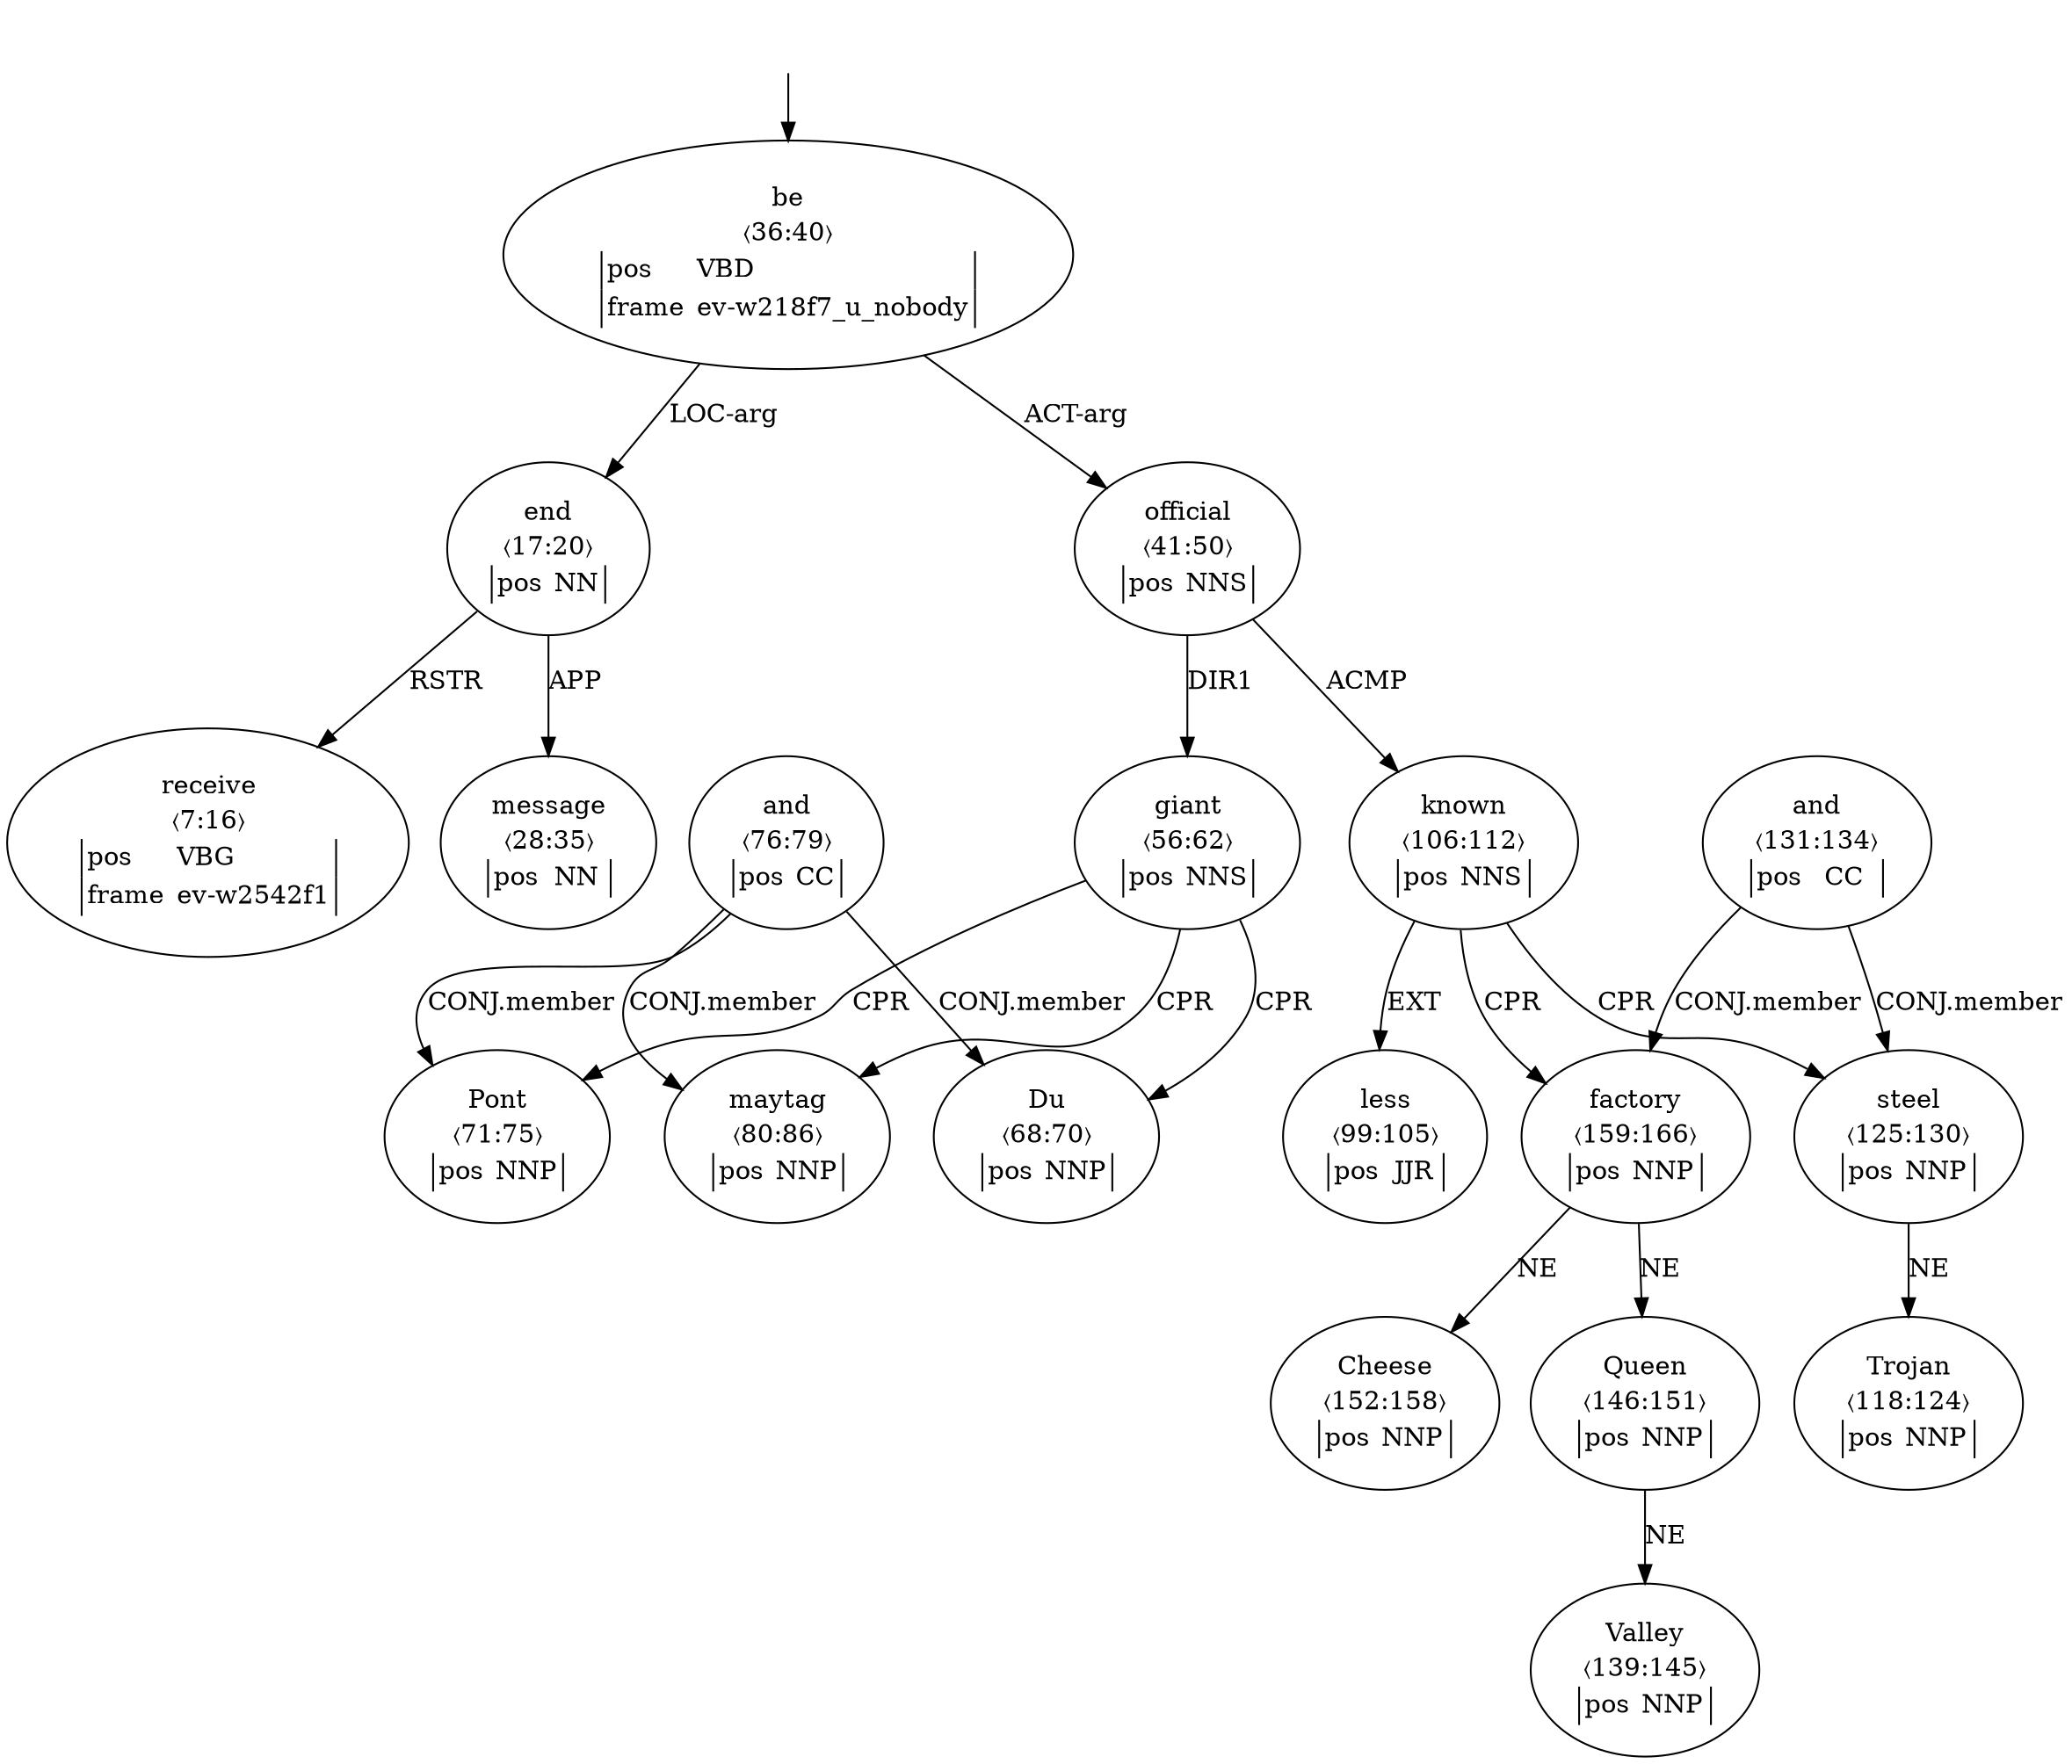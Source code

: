 digraph "20010006" {
  top [ style=invis ];
  top -> 7;
  2 [ label=<<table align="center" border="0" cellspacing="0"><tr><td colspan="2">receive</td></tr><tr><td colspan="2">〈7:16〉</td></tr><tr><td sides="l" border="1" align="left">pos</td><td sides="r" border="1" align="left">VBG</td></tr><tr><td sides="l" border="1" align="left">frame</td><td sides="r" border="1" align="left">ev-w2542f1</td></tr></table>> ];
  3 [ label=<<table align="center" border="0" cellspacing="0"><tr><td colspan="2">end</td></tr><tr><td colspan="2">〈17:20〉</td></tr><tr><td sides="l" border="1" align="left">pos</td><td sides="r" border="1" align="left">NN</td></tr></table>> ];
  6 [ label=<<table align="center" border="0" cellspacing="0"><tr><td colspan="2">message</td></tr><tr><td colspan="2">〈28:35〉</td></tr><tr><td sides="l" border="1" align="left">pos</td><td sides="r" border="1" align="left">NN</td></tr></table>> ];
  7 [ label=<<table align="center" border="0" cellspacing="0"><tr><td colspan="2">be</td></tr><tr><td colspan="2">〈36:40〉</td></tr><tr><td sides="l" border="1" align="left">pos</td><td sides="r" border="1" align="left">VBD</td></tr><tr><td sides="l" border="1" align="left">frame</td><td sides="r" border="1" align="left">ev-w218f7_u_nobody</td></tr></table>> ];
  8 [ label=<<table align="center" border="0" cellspacing="0"><tr><td colspan="2">official</td></tr><tr><td colspan="2">〈41:50〉</td></tr><tr><td sides="l" border="1" align="left">pos</td><td sides="r" border="1" align="left">NNS</td></tr></table>> ];
  10 [ label=<<table align="center" border="0" cellspacing="0"><tr><td colspan="2">giant</td></tr><tr><td colspan="2">〈56:62〉</td></tr><tr><td sides="l" border="1" align="left">pos</td><td sides="r" border="1" align="left">NNS</td></tr></table>> ];
  12 [ label=<<table align="center" border="0" cellspacing="0"><tr><td colspan="2">Du</td></tr><tr><td colspan="2">〈68:70〉</td></tr><tr><td sides="l" border="1" align="left">pos</td><td sides="r" border="1" align="left">NNP</td></tr></table>> ];
  13 [ label=<<table align="center" border="0" cellspacing="0"><tr><td colspan="2">Pont</td></tr><tr><td colspan="2">〈71:75〉</td></tr><tr><td sides="l" border="1" align="left">pos</td><td sides="r" border="1" align="left">NNP</td></tr></table>> ];
  14 [ label=<<table align="center" border="0" cellspacing="0"><tr><td colspan="2">and</td></tr><tr><td colspan="2">〈76:79〉</td></tr><tr><td sides="l" border="1" align="left">pos</td><td sides="r" border="1" align="left">CC</td></tr></table>> ];
  15 [ label=<<table align="center" border="0" cellspacing="0"><tr><td colspan="2">maytag</td></tr><tr><td colspan="2">〈80:86〉</td></tr><tr><td sides="l" border="1" align="left">pos</td><td sides="r" border="1" align="left">NNP</td></tr></table>> ];
  19 [ label=<<table align="center" border="0" cellspacing="0"><tr><td colspan="2">less</td></tr><tr><td colspan="2">〈99:105〉</td></tr><tr><td sides="l" border="1" align="left">pos</td><td sides="r" border="1" align="left">JJR</td></tr></table>> ];
  20 [ label=<<table align="center" border="0" cellspacing="0"><tr><td colspan="2">known</td></tr><tr><td colspan="2">〈106:112〉</td></tr><tr><td sides="l" border="1" align="left">pos</td><td sides="r" border="1" align="left">NNS</td></tr></table>> ];
  22 [ label=<<table align="center" border="0" cellspacing="0"><tr><td colspan="2">Trojan</td></tr><tr><td colspan="2">〈118:124〉</td></tr><tr><td sides="l" border="1" align="left">pos</td><td sides="r" border="1" align="left">NNP</td></tr></table>> ];
  23 [ label=<<table align="center" border="0" cellspacing="0"><tr><td colspan="2">steel</td></tr><tr><td colspan="2">〈125:130〉</td></tr><tr><td sides="l" border="1" align="left">pos</td><td sides="r" border="1" align="left">NNP</td></tr></table>> ];
  24 [ label=<<table align="center" border="0" cellspacing="0"><tr><td colspan="2">and</td></tr><tr><td colspan="2">〈131:134〉</td></tr><tr><td sides="l" border="1" align="left">pos</td><td sides="r" border="1" align="left">CC</td></tr></table>> ];
  26 [ label=<<table align="center" border="0" cellspacing="0"><tr><td colspan="2">Valley</td></tr><tr><td colspan="2">〈139:145〉</td></tr><tr><td sides="l" border="1" align="left">pos</td><td sides="r" border="1" align="left">NNP</td></tr></table>> ];
  27 [ label=<<table align="center" border="0" cellspacing="0"><tr><td colspan="2">Queen</td></tr><tr><td colspan="2">〈146:151〉</td></tr><tr><td sides="l" border="1" align="left">pos</td><td sides="r" border="1" align="left">NNP</td></tr></table>> ];
  28 [ label=<<table align="center" border="0" cellspacing="0"><tr><td colspan="2">Cheese</td></tr><tr><td colspan="2">〈152:158〉</td></tr><tr><td sides="l" border="1" align="left">pos</td><td sides="r" border="1" align="left">NNP</td></tr></table>> ];
  29 [ label=<<table align="center" border="0" cellspacing="0"><tr><td colspan="2">factory</td></tr><tr><td colspan="2">〈159:166〉</td></tr><tr><td sides="l" border="1" align="left">pos</td><td sides="r" border="1" align="left">NNP</td></tr></table>> ];
  10 -> 15 [ label="CPR" ];
  20 -> 23 [ label="CPR" ];
  7 -> 3 [ label="LOC-arg" ];
  20 -> 19 [ label="EXT" ];
  24 -> 29 [ label="CONJ.member" ];
  20 -> 29 [ label="CPR" ];
  7 -> 8 [ label="ACT-arg" ];
  27 -> 26 [ label="NE" ];
  29 -> 27 [ label="NE" ];
  3 -> 2 [ label="RSTR" ];
  3 -> 6 [ label="APP" ];
  14 -> 15 [ label="CONJ.member" ];
  10 -> 13 [ label="CPR" ];
  24 -> 23 [ label="CONJ.member" ];
  29 -> 28 [ label="NE" ];
  14 -> 12 [ label="CONJ.member" ];
  23 -> 22 [ label="NE" ];
  8 -> 10 [ label="DIR1" ];
  8 -> 20 [ label="ACMP" ];
  10 -> 12 [ label="CPR" ];
  14 -> 13 [ label="CONJ.member" ];
}

